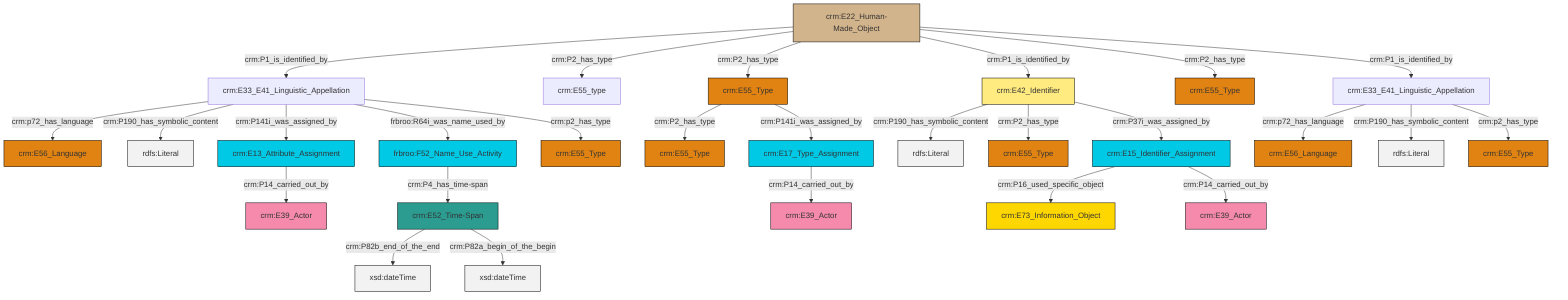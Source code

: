 graph TD
classDef Literal fill:#f2f2f2,stroke:#000000;
classDef CRM_Entity fill:#FFFFFF,stroke:#000000;
classDef Temporal_Entity fill:#00C9E6, stroke:#000000;
classDef Type fill:#E18312, stroke:#000000;
classDef Time-Span fill:#2C9C91, stroke:#000000;
classDef Appellation fill:#FFEB7F, stroke:#000000;
classDef Place fill:#008836, stroke:#000000;
classDef Persistent_Item fill:#B266B2, stroke:#000000;
classDef Conceptual_Object fill:#FFD700, stroke:#000000;
classDef Physical_Thing fill:#D2B48C, stroke:#000000;
classDef Actor fill:#f58aad, stroke:#000000;
classDef PC_Classes fill:#4ce600, stroke:#000000;
classDef Multi fill:#cccccc,stroke:#000000;

2["frbroo:F52_Name_Use_Activity"]:::Temporal_Entity -->|crm:P4_has_time-span| 3["crm:E52_Time-Span"]:::Time-Span
3["crm:E52_Time-Span"]:::Time-Span -->|crm:P82b_end_of_the_end| 4[xsd:dateTime]:::Literal
9["crm:E22_Human-Made_Object"]:::Physical_Thing -->|crm:P1_is_identified_by| 10["crm:E33_E41_Linguistic_Appellation"]:::Default
3["crm:E52_Time-Span"]:::Time-Span -->|crm:P82a_begin_of_the_begin| 13[xsd:dateTime]:::Literal
9["crm:E22_Human-Made_Object"]:::Physical_Thing -->|crm:P2_has_type| 16["crm:E55_type"]:::Default
25["crm:E33_E41_Linguistic_Appellation"]:::Default -->|crm:p72_has_language| 26["crm:E56_Language"]:::Type
27["crm:E15_Identifier_Assignment"]:::Temporal_Entity -->|crm:P16_used_specific_object| 28["crm:E73_Information_Object"]:::Conceptual_Object
9["crm:E22_Human-Made_Object"]:::Physical_Thing -->|crm:P2_has_type| 0["crm:E55_Type"]:::Type
10["crm:E33_E41_Linguistic_Appellation"]:::Default -->|crm:p72_has_language| 5["crm:E56_Language"]:::Type
27["crm:E15_Identifier_Assignment"]:::Temporal_Entity -->|crm:P14_carried_out_by| 7["crm:E39_Actor"]:::Actor
9["crm:E22_Human-Made_Object"]:::Physical_Thing -->|crm:P1_is_identified_by| 32["crm:E42_Identifier"]:::Appellation
0["crm:E55_Type"]:::Type -->|crm:P2_has_type| 23["crm:E55_Type"]:::Type
10["crm:E33_E41_Linguistic_Appellation"]:::Default -->|crm:P190_has_symbolic_content| 35[rdfs:Literal]:::Literal
25["crm:E33_E41_Linguistic_Appellation"]:::Default -->|crm:P190_has_symbolic_content| 36[rdfs:Literal]:::Literal
0["crm:E55_Type"]:::Type -->|crm:P141i_was_assigned_by| 39["crm:E17_Type_Assignment"]:::Temporal_Entity
9["crm:E22_Human-Made_Object"]:::Physical_Thing -->|crm:P2_has_type| 19["crm:E55_Type"]:::Type
10["crm:E33_E41_Linguistic_Appellation"]:::Default -->|crm:P141i_was_assigned_by| 43["crm:E13_Attribute_Assignment"]:::Temporal_Entity
10["crm:E33_E41_Linguistic_Appellation"]:::Default -->|frbroo:R64i_was_name_used_by| 2["frbroo:F52_Name_Use_Activity"]:::Temporal_Entity
32["crm:E42_Identifier"]:::Appellation -->|crm:P190_has_symbolic_content| 44[rdfs:Literal]:::Literal
32["crm:E42_Identifier"]:::Appellation -->|crm:P2_has_type| 37["crm:E55_Type"]:::Type
32["crm:E42_Identifier"]:::Appellation -->|crm:P37i_was_assigned_by| 27["crm:E15_Identifier_Assignment"]:::Temporal_Entity
39["crm:E17_Type_Assignment"]:::Temporal_Entity -->|crm:P14_carried_out_by| 11["crm:E39_Actor"]:::Actor
10["crm:E33_E41_Linguistic_Appellation"]:::Default -->|crm:p2_has_type| 48["crm:E55_Type"]:::Type
9["crm:E22_Human-Made_Object"]:::Physical_Thing -->|crm:P1_is_identified_by| 25["crm:E33_E41_Linguistic_Appellation"]:::Default
25["crm:E33_E41_Linguistic_Appellation"]:::Default -->|crm:p2_has_type| 21["crm:E55_Type"]:::Type
43["crm:E13_Attribute_Assignment"]:::Temporal_Entity -->|crm:P14_carried_out_by| 29["crm:E39_Actor"]:::Actor